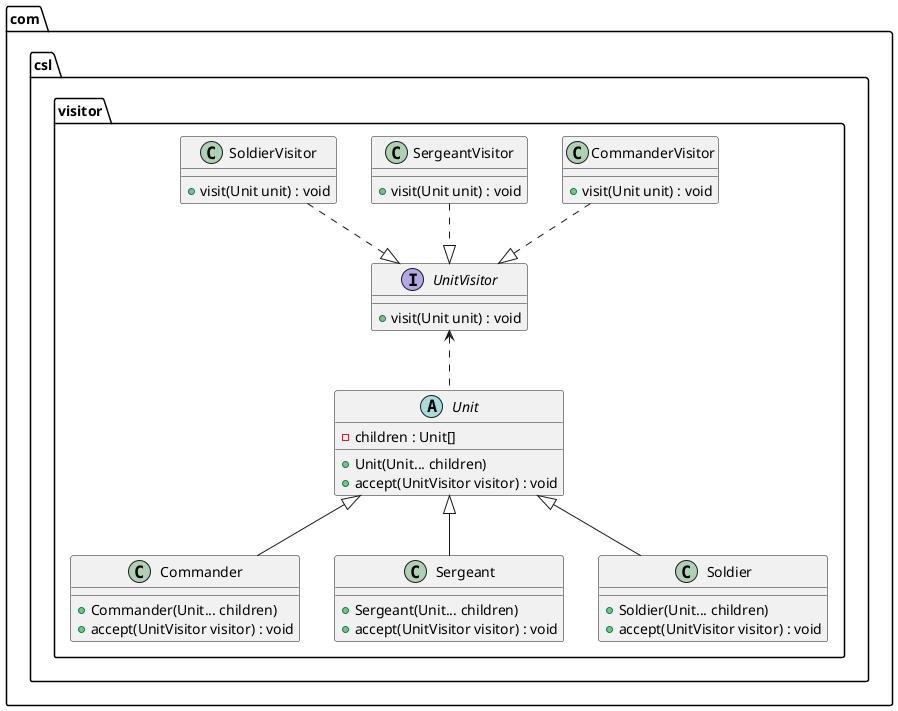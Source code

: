 @startuml
package com.csl.visitor {
    abstract class Unit {
        - children : Unit[]
        + Unit(Unit... children)
        + accept(UnitVisitor visitor) : void
    }
    class Commander {
        + Commander(Unit... children)
        + accept(UnitVisitor visitor) : void
    }
    class Sergeant {
        + Sergeant(Unit... children)
        + accept(UnitVisitor visitor) : void
    }
    class Soldier {
        + Soldier(Unit... children)
        + accept(UnitVisitor visitor) : void
    }
    interface UnitVisitor {
        + visit(Unit unit) : void
    }
    class CommanderVisitor {
        + visit(Unit unit) : void
    }
    class SergeantVisitor {
        + visit(Unit unit) : void
    }
    class SoldierVisitor {
        + visit(Unit unit) : void
    }
}
Unit <|-- Commander
Unit <|-- Sergeant
Unit <|-- Soldier
CommanderVisitor ..|> UnitVisitor
SergeantVisitor ..|> UnitVisitor
SoldierVisitor ..|> UnitVisitor
UnitVisitor <.. Unit
@enduml
